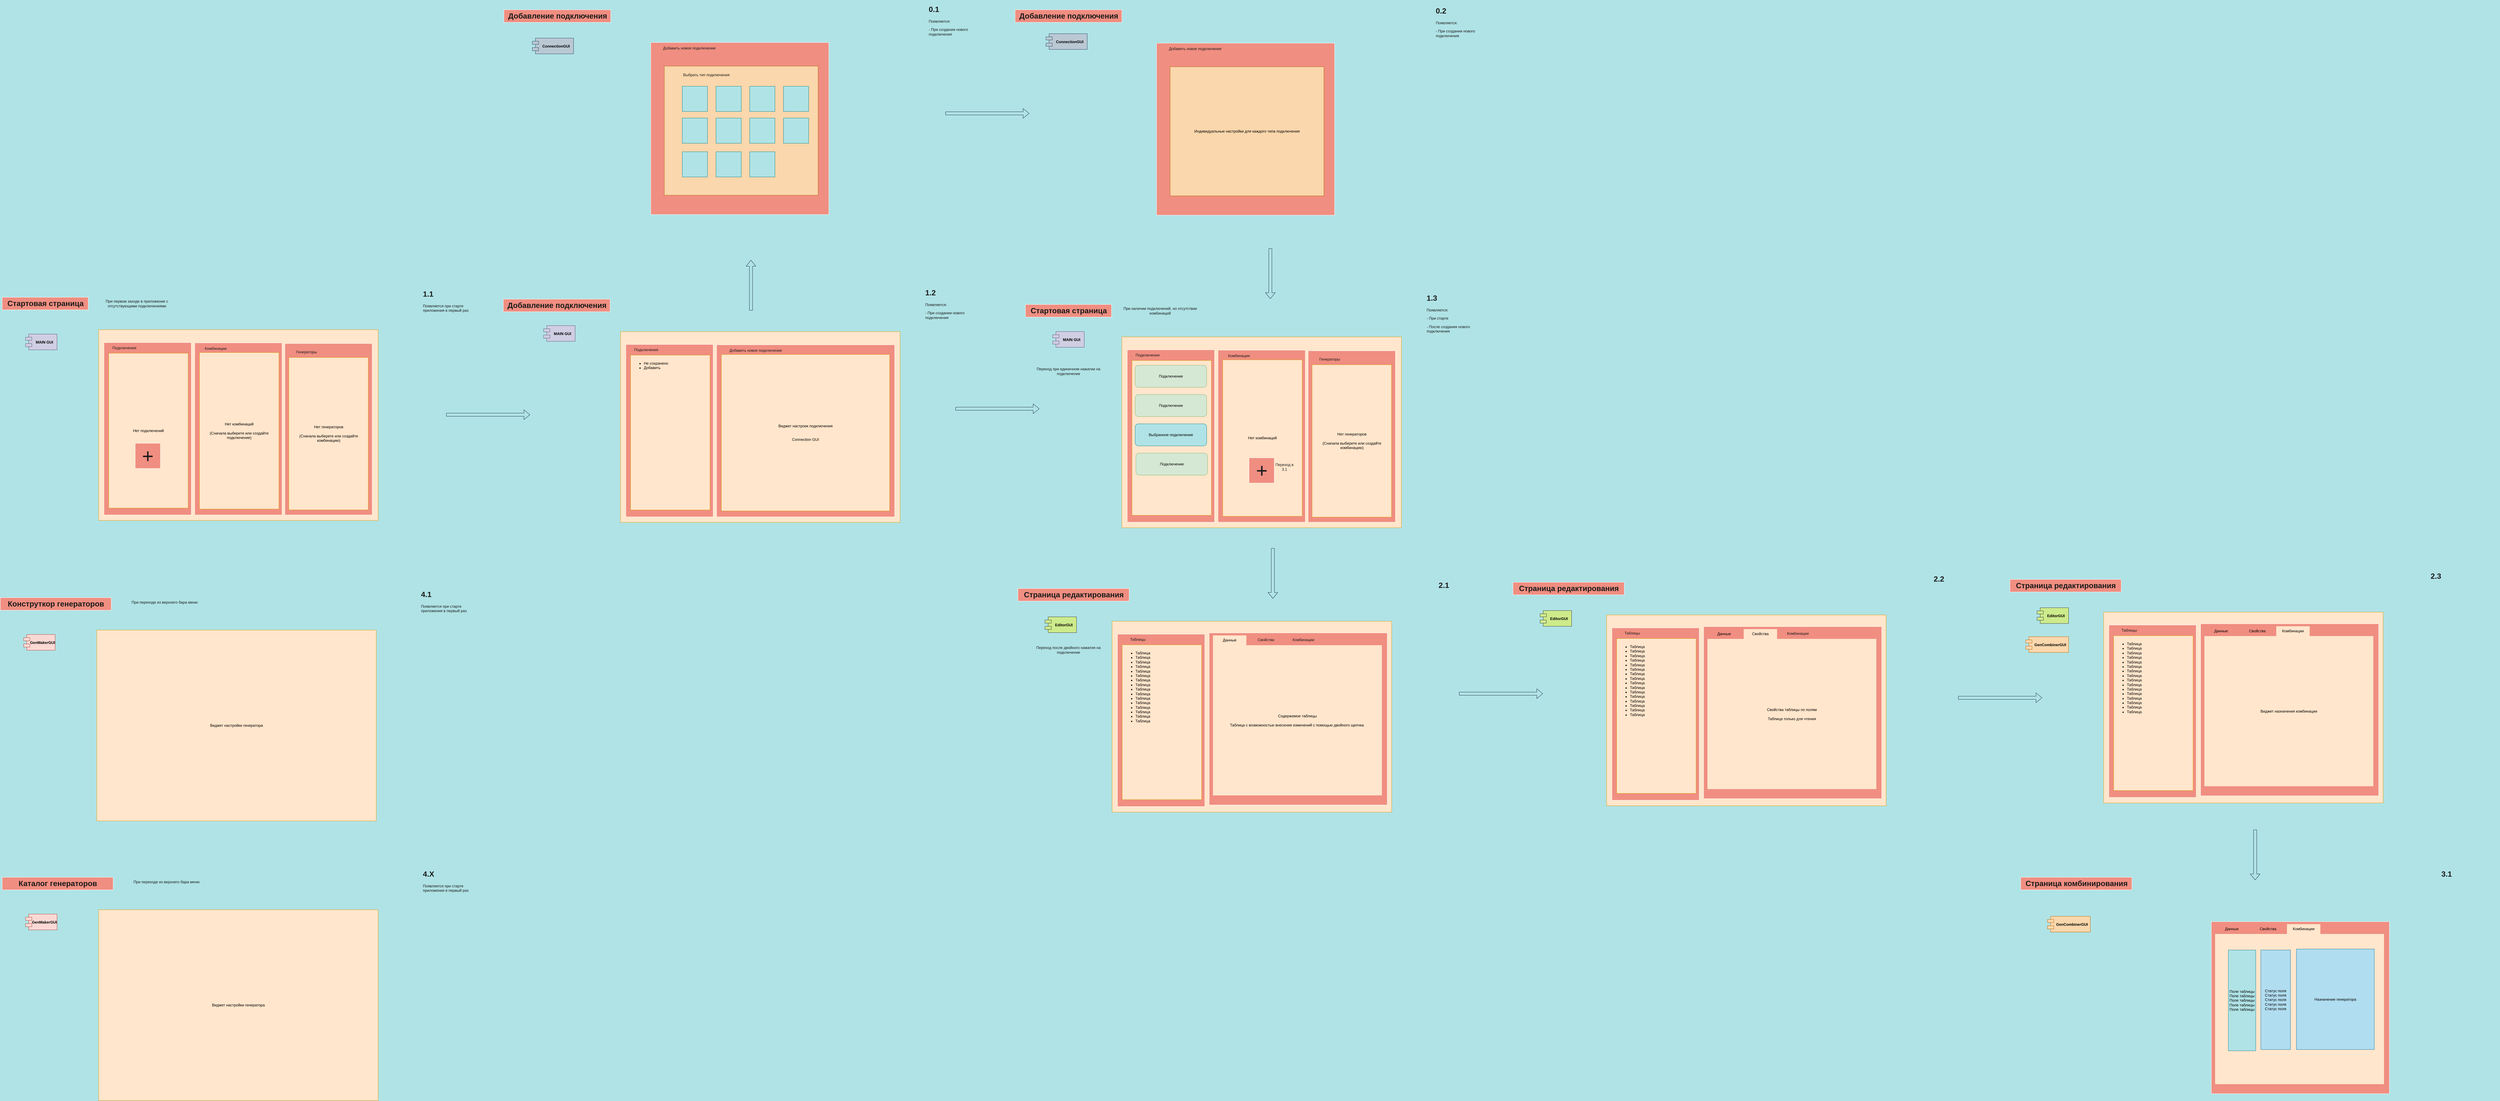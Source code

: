 <mxfile version="19.0.3" type="device"><diagram id="5I31VsFtAYPrp48COWQ8" name="Страница 1"><mxGraphModel dx="2966" dy="2754" grid="0" gridSize="10" guides="1" tooltips="1" connect="1" arrows="1" fold="1" page="1" pageScale="1" pageWidth="1600" pageHeight="900" background="#B0E3E6" math="0" shadow="0"><root><mxCell id="0"/><mxCell id="1" parent="0"/><mxCell id="HprkhgsyJmnjrawUKGQY-2" value="Cтартовая страница" style="text;strokeColor=#FFFFFF;fillColor=#F08E81;html=1;fontSize=24;fontStyle=1;verticalAlign=middle;align=center;fontColor=#1A1A1A;" vertex="1" parent="1"><mxGeometry x="51" y="51" width="273" height="40" as="geometry"/></mxCell><mxCell id="HprkhgsyJmnjrawUKGQY-12" value="" style="group" vertex="1" connectable="0" parent="1"><mxGeometry x="357" y="154" width="887" height="606" as="geometry"/></mxCell><mxCell id="HprkhgsyJmnjrawUKGQY-8" value="" style="rounded=0;whiteSpace=wrap;html=1;sketch=0;strokeColor=#d79b00;fillColor=#ffe6cc;" vertex="1" parent="HprkhgsyJmnjrawUKGQY-12"><mxGeometry width="887" height="606" as="geometry"/></mxCell><mxCell id="HprkhgsyJmnjrawUKGQY-49" value="" style="group" vertex="1" connectable="0" parent="HprkhgsyJmnjrawUKGQY-12"><mxGeometry x="17" y="41" width="851" height="547.33" as="geometry"/></mxCell><mxCell id="HprkhgsyJmnjrawUKGQY-9" value="" style="rounded=0;whiteSpace=wrap;html=1;sketch=0;fontColor=#1A1A1A;strokeColor=#FFFFFF;fillColor=#F08E81;" vertex="1" parent="HprkhgsyJmnjrawUKGQY-49"><mxGeometry width="277" height="547.33" as="geometry"/></mxCell><mxCell id="HprkhgsyJmnjrawUKGQY-11" value="" style="rounded=0;whiteSpace=wrap;html=1;sketch=0;fontColor=#1A1A1A;strokeColor=#FFFFFF;fillColor=#F08E81;" vertex="1" parent="HprkhgsyJmnjrawUKGQY-49"><mxGeometry x="288" y="1.006" width="277" height="546.324" as="geometry"/></mxCell><mxCell id="HprkhgsyJmnjrawUKGQY-48" value="" style="group" vertex="1" connectable="0" parent="HprkhgsyJmnjrawUKGQY-49"><mxGeometry x="574" y="3.018" width="277" height="544.312" as="geometry"/></mxCell><mxCell id="HprkhgsyJmnjrawUKGQY-10" value="" style="rounded=0;whiteSpace=wrap;html=1;sketch=0;fontColor=#1A1A1A;strokeColor=#FFFFFF;fillColor=#F08E81;" vertex="1" parent="HprkhgsyJmnjrawUKGQY-48"><mxGeometry width="277" height="544.312" as="geometry"/></mxCell><mxCell id="HprkhgsyJmnjrawUKGQY-14" value="Генераторы" style="text;html=1;strokeColor=none;fillColor=none;align=center;verticalAlign=middle;whiteSpace=wrap;rounded=0;sketch=0;fontColor=#1A1A1A;" vertex="1" parent="HprkhgsyJmnjrawUKGQY-48"><mxGeometry x="21" y="11.067" width="95" height="31.582" as="geometry"/></mxCell><mxCell id="HprkhgsyJmnjrawUKGQY-25" value="Нет генераторов&lt;br&gt;&lt;br&gt;(Сначала выберете или создайте комбинацию)" style="rounded=0;whiteSpace=wrap;html=1;sketch=0;strokeColor=#d79b00;fillColor=#ffe6cc;" vertex="1" parent="HprkhgsyJmnjrawUKGQY-48"><mxGeometry x="12.5" y="44.269" width="252" height="483.944" as="geometry"/></mxCell><mxCell id="HprkhgsyJmnjrawUKGQY-22" value="Комбинации" style="text;html=1;strokeColor=none;fillColor=none;align=center;verticalAlign=middle;whiteSpace=wrap;rounded=0;sketch=0;fontColor=#1A1A1A;" vertex="1" parent="HprkhgsyJmnjrawUKGQY-49"><mxGeometry x="307" y="3.02" width="95" height="31.184" as="geometry"/></mxCell><mxCell id="HprkhgsyJmnjrawUKGQY-13" value="Подключения" style="text;html=1;strokeColor=none;fillColor=none;align=center;verticalAlign=middle;whiteSpace=wrap;rounded=0;sketch=0;fontColor=#1A1A1A;" vertex="1" parent="HprkhgsyJmnjrawUKGQY-49"><mxGeometry x="17" y="1.002" width="95" height="31.184" as="geometry"/></mxCell><mxCell id="HprkhgsyJmnjrawUKGQY-23" value="Нет подключений" style="rounded=0;whiteSpace=wrap;html=1;sketch=0;strokeColor=#d79b00;fillColor=#ffe6cc;" vertex="1" parent="HprkhgsyJmnjrawUKGQY-12"><mxGeometry x="32" y="74.84" width="252" height="491.66" as="geometry"/></mxCell><mxCell id="HprkhgsyJmnjrawUKGQY-24" value="+" style="whiteSpace=wrap;html=1;aspect=fixed;rounded=0;sketch=0;fontColor=#1A1A1A;strokeColor=#FFFFFF;fillColor=#F08E81;fontSize=63;" vertex="1" parent="HprkhgsyJmnjrawUKGQY-12"><mxGeometry x="116" y="360.69" width="80" height="80" as="geometry"/></mxCell><mxCell id="HprkhgsyJmnjrawUKGQY-26" value="Нет комбинаций&lt;br&gt;&lt;br&gt;(Сначала выберите или создайте подключение)" style="rounded=0;whiteSpace=wrap;html=1;sketch=0;strokeColor=#d79b00;fillColor=#ffe6cc;" vertex="1" parent="HprkhgsyJmnjrawUKGQY-12"><mxGeometry x="320" y="72.762" width="252" height="496.858" as="geometry"/></mxCell><mxCell id="HprkhgsyJmnjrawUKGQY-52" value="При первом заходе в приложение с отсутствующими подключениями" style="text;html=1;strokeColor=none;fillColor=none;align=center;verticalAlign=middle;whiteSpace=wrap;rounded=0;sketch=0;fontSize=12;fontColor=#1A1A1A;" vertex="1" parent="1"><mxGeometry x="354" y="56" width="249" height="30" as="geometry"/></mxCell><mxCell id="HprkhgsyJmnjrawUKGQY-54" value="Добавление подключения" style="text;strokeColor=#FFFFFF;fillColor=#F08E81;html=1;fontSize=24;fontStyle=1;verticalAlign=middle;align=center;fontColor=#1A1A1A;" vertex="1" parent="1"><mxGeometry x="1641" y="57" width="339" height="40" as="geometry"/></mxCell><mxCell id="HprkhgsyJmnjrawUKGQY-55" value="" style="group" vertex="1" connectable="0" parent="1"><mxGeometry x="2013" y="160" width="887" height="621.16" as="geometry"/></mxCell><mxCell id="HprkhgsyJmnjrawUKGQY-56" value="" style="rounded=0;whiteSpace=wrap;html=1;sketch=0;strokeColor=#d79b00;fillColor=#ffe6cc;" vertex="1" parent="HprkhgsyJmnjrawUKGQY-55"><mxGeometry width="887" height="606" as="geometry"/></mxCell><mxCell id="HprkhgsyJmnjrawUKGQY-57" value="" style="group" vertex="1" connectable="0" parent="HprkhgsyJmnjrawUKGQY-55"><mxGeometry x="17" y="41" width="853" height="547.33" as="geometry"/></mxCell><mxCell id="HprkhgsyJmnjrawUKGQY-58" value="" style="rounded=0;whiteSpace=wrap;html=1;sketch=0;fontColor=#1A1A1A;strokeColor=#FFFFFF;fillColor=#F08E81;" vertex="1" parent="HprkhgsyJmnjrawUKGQY-57"><mxGeometry width="277" height="547.33" as="geometry"/></mxCell><mxCell id="HprkhgsyJmnjrawUKGQY-59" value="" style="rounded=0;whiteSpace=wrap;html=1;sketch=0;fontColor=#1A1A1A;strokeColor=#FFFFFF;fillColor=#F08E81;" vertex="1" parent="HprkhgsyJmnjrawUKGQY-57"><mxGeometry x="288" y="1.01" width="565" height="546.32" as="geometry"/></mxCell><mxCell id="HprkhgsyJmnjrawUKGQY-64" value="Добавить новое подключение" style="text;html=1;strokeColor=none;fillColor=none;align=center;verticalAlign=middle;whiteSpace=wrap;rounded=0;sketch=0;fontColor=#1A1A1A;" vertex="1" parent="HprkhgsyJmnjrawUKGQY-57"><mxGeometry x="307" y="3.02" width="210" height="31.18" as="geometry"/></mxCell><mxCell id="HprkhgsyJmnjrawUKGQY-65" value="Подключения" style="text;html=1;strokeColor=none;fillColor=none;align=center;verticalAlign=middle;whiteSpace=wrap;rounded=0;sketch=0;fontColor=#1A1A1A;" vertex="1" parent="HprkhgsyJmnjrawUKGQY-57"><mxGeometry x="17" y="1.002" width="95" height="31.184" as="geometry"/></mxCell><mxCell id="HprkhgsyJmnjrawUKGQY-66" value="&lt;ul&gt;&lt;li&gt;Не сохранено&lt;/li&gt;&lt;li&gt;Добавить&lt;/li&gt;&lt;/ul&gt;" style="rounded=0;whiteSpace=wrap;html=1;sketch=0;strokeColor=#d79b00;fillColor=#ffe6cc;align=left;verticalAlign=top;" vertex="1" parent="HprkhgsyJmnjrawUKGQY-55"><mxGeometry x="32" y="74.84" width="252" height="491.66" as="geometry"/></mxCell><mxCell id="HprkhgsyJmnjrawUKGQY-68" value="Виджет настроек подключения&lt;br&gt;&lt;br&gt;&lt;br&gt;Connection GUI" style="rounded=0;whiteSpace=wrap;html=1;sketch=0;strokeColor=#d79b00;fillColor=#ffe6cc;" vertex="1" parent="HprkhgsyJmnjrawUKGQY-55"><mxGeometry x="320" y="72.76" width="534" height="496.86" as="geometry"/></mxCell><mxCell id="HprkhgsyJmnjrawUKGQY-75" value="&lt;h1&gt;1.1&amp;nbsp;&lt;/h1&gt;&lt;p&gt;Появляется при старте приложения в первый раз&lt;/p&gt;" style="text;html=1;strokeColor=none;fillColor=none;spacing=5;spacingTop=-20;whiteSpace=wrap;overflow=hidden;rounded=0;sketch=0;fontSize=12;fontColor=#1A1A1A;" vertex="1" parent="1"><mxGeometry x="1381" y="21" width="190" height="120" as="geometry"/></mxCell><mxCell id="HprkhgsyJmnjrawUKGQY-76" value="&lt;h1&gt;1.2&amp;nbsp;&lt;/h1&gt;&lt;p&gt;Появляется:&amp;nbsp;&lt;/p&gt;&lt;p&gt;- При создании нового подключения&lt;/p&gt;" style="text;html=1;strokeColor=none;fillColor=none;spacing=5;spacingTop=-20;whiteSpace=wrap;overflow=hidden;rounded=0;sketch=0;fontSize=12;fontColor=#1A1A1A;" vertex="1" parent="1"><mxGeometry x="2975" y="17" width="190" height="161" as="geometry"/></mxCell><mxCell id="HprkhgsyJmnjrawUKGQY-77" value="Страница редактирования" style="text;strokeColor=#FFFFFF;fillColor=#F08E81;html=1;fontSize=24;fontStyle=1;verticalAlign=middle;align=center;fontColor=#1A1A1A;" vertex="1" parent="1"><mxGeometry x="3274" y="976" width="353" height="40" as="geometry"/></mxCell><mxCell id="HprkhgsyJmnjrawUKGQY-78" value="" style="group" vertex="1" connectable="0" parent="1"><mxGeometry x="3573" y="1080" width="887" height="606" as="geometry"/></mxCell><mxCell id="HprkhgsyJmnjrawUKGQY-79" value="" style="rounded=0;whiteSpace=wrap;html=1;sketch=0;strokeColor=#d79b00;fillColor=#ffe6cc;" vertex="1" parent="HprkhgsyJmnjrawUKGQY-78"><mxGeometry width="887" height="606" as="geometry"/></mxCell><mxCell id="HprkhgsyJmnjrawUKGQY-80" value="" style="group" vertex="1" connectable="0" parent="HprkhgsyJmnjrawUKGQY-78"><mxGeometry x="17" y="41" width="851" height="547.33" as="geometry"/></mxCell><mxCell id="HprkhgsyJmnjrawUKGQY-81" value="" style="rounded=0;whiteSpace=wrap;html=1;sketch=0;fontColor=#1A1A1A;strokeColor=#FFFFFF;fillColor=#F08E81;" vertex="1" parent="HprkhgsyJmnjrawUKGQY-80"><mxGeometry width="277" height="547.33" as="geometry"/></mxCell><mxCell id="HprkhgsyJmnjrawUKGQY-88" value="Таблицы" style="text;html=1;strokeColor=none;fillColor=none;align=center;verticalAlign=middle;whiteSpace=wrap;rounded=0;sketch=0;fontColor=#1A1A1A;" vertex="1" parent="HprkhgsyJmnjrawUKGQY-80"><mxGeometry x="17" y="1.002" width="95" height="31.184" as="geometry"/></mxCell><mxCell id="HprkhgsyJmnjrawUKGQY-170" value="Свойства" style="text;html=1;strokeColor=none;fillColor=none;align=center;verticalAlign=middle;whiteSpace=wrap;rounded=0;sketch=0;fontColor=#1A1A1A;" vertex="1" parent="HprkhgsyJmnjrawUKGQY-80"><mxGeometry x="536" y="4" width="106" height="31.18" as="geometry"/></mxCell><mxCell id="HprkhgsyJmnjrawUKGQY-89" value="&lt;ul&gt;&lt;li&gt;Таблица&lt;/li&gt;&lt;li&gt;Таблица&lt;/li&gt;&lt;li&gt;Таблица&lt;/li&gt;&lt;li&gt;Таблица&lt;/li&gt;&lt;li&gt;Таблица&lt;/li&gt;&lt;li&gt;Таблица&lt;/li&gt;&lt;li&gt;Таблица&lt;/li&gt;&lt;li&gt;Таблица&lt;/li&gt;&lt;li&gt;Таблица&lt;/li&gt;&lt;li&gt;Таблица&lt;/li&gt;&lt;li&gt;Таблица&lt;/li&gt;&lt;li&gt;Таблица&lt;/li&gt;&lt;li&gt;Таблица&lt;/li&gt;&lt;li&gt;Таблица&lt;/li&gt;&lt;li&gt;Таблица&lt;/li&gt;&lt;li&gt;Таблица&lt;/li&gt;&lt;/ul&gt;" style="rounded=0;whiteSpace=wrap;html=1;sketch=0;strokeColor=#d79b00;fillColor=#ffe6cc;align=left;verticalAlign=top;" vertex="1" parent="HprkhgsyJmnjrawUKGQY-78"><mxGeometry x="32" y="74.84" width="252" height="491.66" as="geometry"/></mxCell><mxCell id="HprkhgsyJmnjrawUKGQY-165" value="" style="rounded=0;whiteSpace=wrap;html=1;sketch=0;fontColor=#1A1A1A;strokeColor=#FFFFFF;fillColor=#F08E81;" vertex="1" parent="HprkhgsyJmnjrawUKGQY-78"><mxGeometry x="308" y="37" width="565" height="546.32" as="geometry"/></mxCell><mxCell id="HprkhgsyJmnjrawUKGQY-166" value="Данные" style="text;html=1;strokeColor=none;fillColor=#ffe6cc;align=center;verticalAlign=middle;whiteSpace=wrap;rounded=0;sketch=0;" vertex="1" parent="HprkhgsyJmnjrawUKGQY-78"><mxGeometry x="320" y="44.82" width="106" height="31.18" as="geometry"/></mxCell><mxCell id="HprkhgsyJmnjrawUKGQY-167" value="Содержимое таблицы&lt;br&gt;&lt;br&gt;Таблица с возможностью внесения изменений с помощью двойного щелчка&amp;nbsp;" style="rounded=0;whiteSpace=wrap;html=1;sketch=0;fontSize=12;strokeColor=none;fillColor=#ffe6cc;" vertex="1" parent="HprkhgsyJmnjrawUKGQY-78"><mxGeometry x="320" y="76" width="536" height="477" as="geometry"/></mxCell><mxCell id="HprkhgsyJmnjrawUKGQY-169" value="Свойства" style="text;html=1;strokeColor=none;fillColor=none;align=center;verticalAlign=middle;whiteSpace=wrap;rounded=0;sketch=0;fontColor=#1A1A1A;" vertex="1" parent="HprkhgsyJmnjrawUKGQY-78"><mxGeometry x="435" y="43.66" width="106" height="31.18" as="geometry"/></mxCell><mxCell id="HprkhgsyJmnjrawUKGQY-171" value="Комбинации" style="text;html=1;strokeColor=none;fillColor=none;align=center;verticalAlign=middle;whiteSpace=wrap;rounded=0;sketch=0;fontColor=#1A1A1A;" vertex="1" parent="HprkhgsyJmnjrawUKGQY-78"><mxGeometry x="554" y="43.66" width="106" height="31.18" as="geometry"/></mxCell><mxCell id="HprkhgsyJmnjrawUKGQY-92" value="Переход после двойного нажатия на подключение" style="text;html=1;strokeColor=none;fillColor=none;align=center;verticalAlign=middle;whiteSpace=wrap;rounded=0;sketch=0;fontSize=12;fontColor=#1A1A1A;" vertex="1" parent="1"><mxGeometry x="3310" y="1156" width="249" height="30" as="geometry"/></mxCell><mxCell id="HprkhgsyJmnjrawUKGQY-93" value="&lt;h1&gt;2.1&amp;nbsp;&lt;/h1&gt;&lt;p&gt;&lt;br&gt;&lt;/p&gt;" style="text;html=1;strokeColor=none;fillColor=none;spacing=5;spacingTop=-20;whiteSpace=wrap;overflow=hidden;rounded=0;sketch=0;fontSize=12;fontColor=#1A1A1A;" vertex="1" parent="1"><mxGeometry x="4604" y="946" width="190" height="120" as="geometry"/></mxCell><mxCell id="HprkhgsyJmnjrawUKGQY-94" value="Cтартовая страница" style="text;strokeColor=#FFFFFF;fillColor=#F08E81;html=1;fontSize=24;fontStyle=1;verticalAlign=middle;align=center;fontColor=#1A1A1A;" vertex="1" parent="1"><mxGeometry x="3298" y="74" width="273" height="40" as="geometry"/></mxCell><mxCell id="HprkhgsyJmnjrawUKGQY-95" value="" style="group" vertex="1" connectable="0" parent="1"><mxGeometry x="3604" y="177" width="887" height="819.32" as="geometry"/></mxCell><mxCell id="HprkhgsyJmnjrawUKGQY-96" value="" style="rounded=0;whiteSpace=wrap;html=1;sketch=0;strokeColor=#d79b00;fillColor=#ffe6cc;" vertex="1" parent="HprkhgsyJmnjrawUKGQY-95"><mxGeometry width="887" height="606" as="geometry"/></mxCell><mxCell id="HprkhgsyJmnjrawUKGQY-97" value="" style="group" vertex="1" connectable="0" parent="HprkhgsyJmnjrawUKGQY-95"><mxGeometry x="17" y="41" width="851" height="778.32" as="geometry"/></mxCell><mxCell id="HprkhgsyJmnjrawUKGQY-98" value="" style="rounded=0;whiteSpace=wrap;html=1;sketch=0;fontColor=#1A1A1A;strokeColor=#FFFFFF;fillColor=#F08E81;" vertex="1" parent="HprkhgsyJmnjrawUKGQY-97"><mxGeometry width="277" height="547.33" as="geometry"/></mxCell><mxCell id="HprkhgsyJmnjrawUKGQY-99" value="" style="rounded=0;whiteSpace=wrap;html=1;sketch=0;fontColor=#1A1A1A;strokeColor=#FFFFFF;fillColor=#F08E81;" vertex="1" parent="HprkhgsyJmnjrawUKGQY-97"><mxGeometry x="288" y="1.006" width="277" height="546.324" as="geometry"/></mxCell><mxCell id="HprkhgsyJmnjrawUKGQY-100" value="" style="group" vertex="1" connectable="0" parent="HprkhgsyJmnjrawUKGQY-97"><mxGeometry x="574" y="3.018" width="277" height="775.302" as="geometry"/></mxCell><mxCell id="HprkhgsyJmnjrawUKGQY-101" value="" style="rounded=0;whiteSpace=wrap;html=1;sketch=0;fontColor=#1A1A1A;strokeColor=#FFFFFF;fillColor=#F08E81;" vertex="1" parent="HprkhgsyJmnjrawUKGQY-100"><mxGeometry width="277" height="544.312" as="geometry"/></mxCell><mxCell id="HprkhgsyJmnjrawUKGQY-102" value="Генераторы" style="text;html=1;strokeColor=none;fillColor=none;align=center;verticalAlign=middle;whiteSpace=wrap;rounded=0;sketch=0;fontColor=#1A1A1A;" vertex="1" parent="HprkhgsyJmnjrawUKGQY-100"><mxGeometry x="21" y="11.067" width="95" height="31.582" as="geometry"/></mxCell><mxCell id="HprkhgsyJmnjrawUKGQY-103" value="Нет генераторов&lt;br&gt;&lt;br&gt;(Сначала выберете или создайте комбинацию)" style="rounded=0;whiteSpace=wrap;html=1;sketch=0;strokeColor=#d79b00;fillColor=#ffe6cc;" vertex="1" parent="HprkhgsyJmnjrawUKGQY-100"><mxGeometry x="12.5" y="44.269" width="252" height="483.944" as="geometry"/></mxCell><mxCell id="HprkhgsyJmnjrawUKGQY-104" value="Комбинации" style="text;html=1;strokeColor=none;fillColor=none;align=center;verticalAlign=middle;whiteSpace=wrap;rounded=0;sketch=0;fontColor=#1A1A1A;" vertex="1" parent="HprkhgsyJmnjrawUKGQY-97"><mxGeometry x="307" y="3.02" width="95" height="31.184" as="geometry"/></mxCell><mxCell id="HprkhgsyJmnjrawUKGQY-105" value="Подключения" style="text;html=1;strokeColor=none;fillColor=none;align=center;verticalAlign=middle;whiteSpace=wrap;rounded=0;sketch=0;fontColor=#1A1A1A;" vertex="1" parent="HprkhgsyJmnjrawUKGQY-97"><mxGeometry x="17" y="1.002" width="95" height="31.184" as="geometry"/></mxCell><mxCell id="HprkhgsyJmnjrawUKGQY-106" value="" style="rounded=0;whiteSpace=wrap;html=1;sketch=0;strokeColor=#d79b00;fillColor=#ffe6cc;" vertex="1" parent="HprkhgsyJmnjrawUKGQY-95"><mxGeometry x="32" y="74.84" width="252" height="491.66" as="geometry"/></mxCell><mxCell id="HprkhgsyJmnjrawUKGQY-107" value="Нет комбинаций" style="rounded=0;whiteSpace=wrap;html=1;sketch=0;strokeColor=#d79b00;fillColor=#ffe6cc;" vertex="1" parent="HprkhgsyJmnjrawUKGQY-95"><mxGeometry x="320" y="72.762" width="252" height="496.858" as="geometry"/></mxCell><mxCell id="HprkhgsyJmnjrawUKGQY-108" value="+" style="whiteSpace=wrap;html=1;aspect=fixed;rounded=0;sketch=0;fontColor=#1A1A1A;strokeColor=#FFFFFF;fillColor=#F08E81;fontSize=63;" vertex="1" parent="HprkhgsyJmnjrawUKGQY-95"><mxGeometry x="403.5" y="384.0" width="80" height="80" as="geometry"/></mxCell><mxCell id="HprkhgsyJmnjrawUKGQY-109" value="Подключение" style="rounded=1;whiteSpace=wrap;html=1;sketch=0;fontSize=12;strokeColor=#82b366;fillColor=#d5e8d4;" vertex="1" parent="HprkhgsyJmnjrawUKGQY-95"><mxGeometry x="42" y="90" width="227" height="70" as="geometry"/></mxCell><mxCell id="HprkhgsyJmnjrawUKGQY-110" value="Подключение" style="rounded=1;whiteSpace=wrap;html=1;sketch=0;fontSize=12;strokeColor=#82b366;fillColor=#d5e8d4;" vertex="1" parent="HprkhgsyJmnjrawUKGQY-95"><mxGeometry x="42" y="183" width="227" height="70" as="geometry"/></mxCell><mxCell id="HprkhgsyJmnjrawUKGQY-111" value="Выбранное подключение" style="rounded=1;whiteSpace=wrap;html=1;sketch=0;fontSize=12;strokeColor=#0e8088;fillColor=#b0e3e6;" vertex="1" parent="HprkhgsyJmnjrawUKGQY-95"><mxGeometry x="42" y="276" width="227" height="70" as="geometry"/></mxCell><mxCell id="HprkhgsyJmnjrawUKGQY-112" value="Подключение" style="rounded=1;whiteSpace=wrap;html=1;sketch=0;fontSize=12;strokeColor=#82b366;fillColor=#d5e8d4;" vertex="1" parent="HprkhgsyJmnjrawUKGQY-95"><mxGeometry x="44.5" y="369" width="227" height="70" as="geometry"/></mxCell><mxCell id="HprkhgsyJmnjrawUKGQY-238" value="Переход в 3.1" style="text;html=1;strokeColor=none;fillColor=none;align=center;verticalAlign=middle;whiteSpace=wrap;rounded=0;sketch=0;fontSize=12;fontColor=#1A1A1A;" vertex="1" parent="HprkhgsyJmnjrawUKGQY-95"><mxGeometry x="486" y="398" width="60" height="30" as="geometry"/></mxCell><mxCell id="HprkhgsyJmnjrawUKGQY-113" value="При наличии подключений, но отсутствии комбинаций" style="text;html=1;strokeColor=none;fillColor=none;align=center;verticalAlign=middle;whiteSpace=wrap;rounded=0;sketch=0;fontSize=12;fontColor=#1A1A1A;" vertex="1" parent="1"><mxGeometry x="3601" y="79" width="249" height="30" as="geometry"/></mxCell><mxCell id="HprkhgsyJmnjrawUKGQY-114" value="Переход при единичном нажатии на подключение" style="text;html=1;strokeColor=none;fillColor=none;align=center;verticalAlign=middle;whiteSpace=wrap;rounded=0;sketch=0;fontSize=12;fontColor=#1A1A1A;" vertex="1" parent="1"><mxGeometry x="3310" y="271" width="249" height="30" as="geometry"/></mxCell><mxCell id="HprkhgsyJmnjrawUKGQY-115" value="&lt;h1&gt;1.3&lt;/h1&gt;&lt;p&gt;Появляется:&amp;nbsp;&lt;/p&gt;&lt;p&gt;- При старте&lt;/p&gt;&lt;p&gt;- После создания нового подключения&lt;/p&gt;" style="text;html=1;strokeColor=none;fillColor=none;spacing=5;spacingTop=-20;whiteSpace=wrap;overflow=hidden;rounded=0;sketch=0;fontSize=12;fontColor=#1A1A1A;" vertex="1" parent="1"><mxGeometry x="4566" y="34" width="190" height="161" as="geometry"/></mxCell><mxCell id="HprkhgsyJmnjrawUKGQY-117" value="" style="shape=flexArrow;endArrow=classic;html=1;rounded=1;sketch=0;fontSize=12;fontColor=#1A1A1A;strokeColor=#182E3E;curved=0;" edge="1" parent="1"><mxGeometry width="50" height="50" relative="1" as="geometry"><mxPoint x="1460" y="424" as="sourcePoint"/><mxPoint x="1726" y="424" as="targetPoint"/></mxGeometry></mxCell><mxCell id="HprkhgsyJmnjrawUKGQY-118" value="" style="shape=flexArrow;endArrow=classic;html=1;rounded=1;sketch=0;fontSize=12;fontColor=#1A1A1A;strokeColor=#182E3E;curved=0;" edge="1" parent="1"><mxGeometry width="50" height="50" relative="1" as="geometry"><mxPoint x="2427" y="93" as="sourcePoint"/><mxPoint x="2427" y="-67" as="targetPoint"/></mxGeometry></mxCell><mxCell id="HprkhgsyJmnjrawUKGQY-119" value="" style="shape=flexArrow;endArrow=classic;html=1;rounded=1;sketch=0;fontSize=12;fontColor=#1A1A1A;strokeColor=#182E3E;curved=0;" edge="1" parent="1"><mxGeometry width="50" height="50" relative="1" as="geometry"><mxPoint x="3076" y="405" as="sourcePoint"/><mxPoint x="3342" y="405" as="targetPoint"/></mxGeometry></mxCell><mxCell id="HprkhgsyJmnjrawUKGQY-121" value="MAIN GUI" style="shape=module;align=left;spacingLeft=20;align=center;verticalAlign=middle;rounded=0;sketch=0;fontSize=12;strokeColor=#56517e;fillColor=#d0cee2;fontStyle=1" vertex="1" parent="1"><mxGeometry x="125" y="168" width="100" height="50" as="geometry"/></mxCell><mxCell id="HprkhgsyJmnjrawUKGQY-122" value="MAIN GUI" style="shape=module;align=left;spacingLeft=20;align=center;verticalAlign=middle;rounded=0;sketch=0;fontSize=12;strokeColor=#56517e;fillColor=#d0cee2;fontStyle=1" vertex="1" parent="1"><mxGeometry x="1769" y="141" width="100" height="50" as="geometry"/></mxCell><mxCell id="HprkhgsyJmnjrawUKGQY-123" value="MAIN GUI" style="shape=module;align=left;spacingLeft=20;align=center;verticalAlign=middle;rounded=0;sketch=0;fontSize=12;strokeColor=#56517e;fillColor=#d0cee2;fontStyle=1" vertex="1" parent="1"><mxGeometry x="3384.5" y="160" width="100" height="50" as="geometry"/></mxCell><mxCell id="HprkhgsyJmnjrawUKGQY-126" value="ConnectionGUI" style="shape=module;align=left;spacingLeft=20;align=center;verticalAlign=middle;rounded=0;sketch=0;fontSize=12;strokeColor=#23445d;fillColor=#bac8d3;fontStyle=1" vertex="1" parent="1"><mxGeometry x="3363" y="-786" width="131" height="50" as="geometry"/></mxCell><mxCell id="HprkhgsyJmnjrawUKGQY-127" value="Добавление подключения" style="text;strokeColor=#FFFFFF;fillColor=#F08E81;html=1;fontSize=24;fontStyle=1;verticalAlign=middle;align=center;fontColor=#1A1A1A;" vertex="1" parent="1"><mxGeometry x="1643" y="-862" width="339" height="40" as="geometry"/></mxCell><mxCell id="HprkhgsyJmnjrawUKGQY-128" value="ConnectionGUI" style="shape=module;align=left;spacingLeft=20;align=center;verticalAlign=middle;rounded=0;sketch=0;fontSize=12;strokeColor=#23445d;fillColor=#bac8d3;fontStyle=1" vertex="1" parent="1"><mxGeometry x="1733" y="-772" width="131" height="50" as="geometry"/></mxCell><mxCell id="HprkhgsyJmnjrawUKGQY-129" value="Добавление подключения" style="text;strokeColor=#FFFFFF;fillColor=#F08E81;html=1;fontSize=24;fontStyle=1;verticalAlign=middle;align=center;fontColor=#1A1A1A;" vertex="1" parent="1"><mxGeometry x="3265" y="-862" width="339" height="40" as="geometry"/></mxCell><mxCell id="HprkhgsyJmnjrawUKGQY-130" value="" style="rounded=0;whiteSpace=wrap;html=1;sketch=0;fontColor=#1A1A1A;strokeColor=#FFFFFF;fillColor=#F08E81;" vertex="1" parent="1"><mxGeometry x="2109" y="-758" width="565" height="546.32" as="geometry"/></mxCell><mxCell id="HprkhgsyJmnjrawUKGQY-131" value="Добавить новое подключение" style="text;html=1;strokeColor=none;fillColor=none;align=center;verticalAlign=middle;whiteSpace=wrap;rounded=0;sketch=0;fontColor=#1A1A1A;" vertex="1" parent="1"><mxGeometry x="2128" y="-755.99" width="207" height="31.18" as="geometry"/></mxCell><mxCell id="HprkhgsyJmnjrawUKGQY-132" value="" style="rounded=0;whiteSpace=wrap;html=1;sketch=0;fontSize=12;strokeColor=#b46504;fillColor=#fad7ac;" vertex="1" parent="1"><mxGeometry x="2152" y="-683" width="488" height="410" as="geometry"/></mxCell><mxCell id="HprkhgsyJmnjrawUKGQY-133" value="" style="whiteSpace=wrap;html=1;aspect=fixed;rounded=0;sketch=0;fontSize=12;strokeColor=#0e8088;fillColor=#b0e3e6;" vertex="1" parent="1"><mxGeometry x="2209" y="-619" width="80" height="80" as="geometry"/></mxCell><mxCell id="HprkhgsyJmnjrawUKGQY-134" value="" style="whiteSpace=wrap;html=1;aspect=fixed;rounded=0;sketch=0;fontSize=12;strokeColor=#0e8088;fillColor=#b0e3e6;" vertex="1" parent="1"><mxGeometry x="2316" y="-619" width="80" height="80" as="geometry"/></mxCell><mxCell id="HprkhgsyJmnjrawUKGQY-135" value="" style="whiteSpace=wrap;html=1;aspect=fixed;rounded=0;sketch=0;fontSize=12;strokeColor=#0e8088;fillColor=#b0e3e6;" vertex="1" parent="1"><mxGeometry x="2423" y="-619" width="80" height="80" as="geometry"/></mxCell><mxCell id="HprkhgsyJmnjrawUKGQY-136" value="" style="whiteSpace=wrap;html=1;aspect=fixed;rounded=0;sketch=0;fontSize=12;strokeColor=#0e8088;fillColor=#b0e3e6;" vertex="1" parent="1"><mxGeometry x="2530" y="-619" width="80" height="80" as="geometry"/></mxCell><mxCell id="HprkhgsyJmnjrawUKGQY-137" value="" style="whiteSpace=wrap;html=1;aspect=fixed;rounded=0;sketch=0;fontSize=12;strokeColor=#0e8088;fillColor=#b0e3e6;" vertex="1" parent="1"><mxGeometry x="2530" y="-518" width="80" height="80" as="geometry"/></mxCell><mxCell id="HprkhgsyJmnjrawUKGQY-138" value="" style="whiteSpace=wrap;html=1;aspect=fixed;rounded=0;sketch=0;fontSize=12;strokeColor=#0e8088;fillColor=#b0e3e6;" vertex="1" parent="1"><mxGeometry x="2209" y="-518" width="80" height="80" as="geometry"/></mxCell><mxCell id="HprkhgsyJmnjrawUKGQY-139" value="" style="whiteSpace=wrap;html=1;aspect=fixed;rounded=0;sketch=0;fontSize=12;strokeColor=#0e8088;fillColor=#b0e3e6;" vertex="1" parent="1"><mxGeometry x="2316" y="-518" width="80" height="80" as="geometry"/></mxCell><mxCell id="HprkhgsyJmnjrawUKGQY-140" value="" style="whiteSpace=wrap;html=1;aspect=fixed;rounded=0;sketch=0;fontSize=12;strokeColor=#0e8088;fillColor=#b0e3e6;" vertex="1" parent="1"><mxGeometry x="2423" y="-518" width="80" height="80" as="geometry"/></mxCell><mxCell id="HprkhgsyJmnjrawUKGQY-141" value="" style="whiteSpace=wrap;html=1;aspect=fixed;rounded=0;sketch=0;fontSize=12;strokeColor=#0e8088;fillColor=#b0e3e6;" vertex="1" parent="1"><mxGeometry x="2209" y="-411" width="80" height="80" as="geometry"/></mxCell><mxCell id="HprkhgsyJmnjrawUKGQY-142" value="" style="whiteSpace=wrap;html=1;aspect=fixed;rounded=0;sketch=0;fontSize=12;strokeColor=#0e8088;fillColor=#b0e3e6;" vertex="1" parent="1"><mxGeometry x="2316" y="-411" width="80" height="80" as="geometry"/></mxCell><mxCell id="HprkhgsyJmnjrawUKGQY-143" value="" style="whiteSpace=wrap;html=1;aspect=fixed;rounded=0;sketch=0;fontSize=12;strokeColor=#0e8088;fillColor=#b0e3e6;" vertex="1" parent="1"><mxGeometry x="2423" y="-411" width="80" height="80" as="geometry"/></mxCell><mxCell id="HprkhgsyJmnjrawUKGQY-144" value="" style="rounded=0;whiteSpace=wrap;html=1;sketch=0;fontColor=#1A1A1A;strokeColor=#FFFFFF;fillColor=#F08E81;" vertex="1" parent="1"><mxGeometry x="3714" y="-755.99" width="565" height="546.32" as="geometry"/></mxCell><mxCell id="HprkhgsyJmnjrawUKGQY-145" value="Добавить новое подключение" style="text;html=1;strokeColor=none;fillColor=none;align=center;verticalAlign=middle;whiteSpace=wrap;rounded=0;sketch=0;fontColor=#1A1A1A;" vertex="1" parent="1"><mxGeometry x="3733" y="-753.98" width="207" height="31.18" as="geometry"/></mxCell><mxCell id="HprkhgsyJmnjrawUKGQY-146" value="Индивидуальные настройки для каждого типа подключения" style="rounded=0;whiteSpace=wrap;html=1;sketch=0;fontSize=12;strokeColor=#b46504;fillColor=#fad7ac;" vertex="1" parent="1"><mxGeometry x="3757" y="-680.99" width="488" height="410" as="geometry"/></mxCell><mxCell id="HprkhgsyJmnjrawUKGQY-158" value="Выбрать тип подключения" style="text;html=1;strokeColor=none;fillColor=none;align=center;verticalAlign=middle;whiteSpace=wrap;rounded=0;sketch=0;fontColor=#1A1A1A;" vertex="1" parent="1"><mxGeometry x="2182" y="-671" width="207" height="31.18" as="geometry"/></mxCell><mxCell id="HprkhgsyJmnjrawUKGQY-159" value="" style="shape=flexArrow;endArrow=classic;html=1;rounded=1;sketch=0;fontSize=12;fontColor=#1A1A1A;strokeColor=#182E3E;curved=0;" edge="1" parent="1"><mxGeometry width="50" height="50" relative="1" as="geometry"><mxPoint x="3044" y="-533" as="sourcePoint"/><mxPoint x="3310" y="-533" as="targetPoint"/></mxGeometry></mxCell><mxCell id="HprkhgsyJmnjrawUKGQY-161" value="" style="shape=flexArrow;endArrow=classic;html=1;rounded=1;sketch=0;fontSize=12;fontColor=#1A1A1A;strokeColor=#182E3E;curved=0;" edge="1" parent="1"><mxGeometry width="50" height="50" relative="1" as="geometry"><mxPoint x="4075" y="-104" as="sourcePoint"/><mxPoint x="4075" y="56" as="targetPoint"/></mxGeometry></mxCell><mxCell id="HprkhgsyJmnjrawUKGQY-163" value="" style="shape=flexArrow;endArrow=classic;html=1;rounded=1;sketch=0;fontSize=12;fontColor=#1A1A1A;strokeColor=#182E3E;curved=0;" edge="1" parent="1"><mxGeometry width="50" height="50" relative="1" as="geometry"><mxPoint x="4083" y="848" as="sourcePoint"/><mxPoint x="4083" y="1008" as="targetPoint"/></mxGeometry></mxCell><mxCell id="HprkhgsyJmnjrawUKGQY-164" value="EditorGUI" style="shape=module;align=left;spacingLeft=20;align=center;verticalAlign=middle;rounded=0;sketch=0;fontSize=12;strokeColor=#36393d;fillColor=#cdeb8b;fontStyle=1" vertex="1" parent="1"><mxGeometry x="3360" y="1066" width="100" height="50" as="geometry"/></mxCell><mxCell id="HprkhgsyJmnjrawUKGQY-172" value="Страница редактирования" style="text;strokeColor=#FFFFFF;fillColor=#F08E81;html=1;fontSize=24;fontStyle=1;verticalAlign=middle;align=center;fontColor=#1A1A1A;" vertex="1" parent="1"><mxGeometry x="4845" y="956" width="353" height="40" as="geometry"/></mxCell><mxCell id="HprkhgsyJmnjrawUKGQY-173" value="" style="group" vertex="1" connectable="0" parent="1"><mxGeometry x="5142" y="1060" width="887" height="606" as="geometry"/></mxCell><mxCell id="HprkhgsyJmnjrawUKGQY-174" value="" style="rounded=0;whiteSpace=wrap;html=1;sketch=0;strokeColor=#d79b00;fillColor=#ffe6cc;" vertex="1" parent="HprkhgsyJmnjrawUKGQY-173"><mxGeometry width="887" height="606" as="geometry"/></mxCell><mxCell id="HprkhgsyJmnjrawUKGQY-175" value="" style="group" vertex="1" connectable="0" parent="HprkhgsyJmnjrawUKGQY-173"><mxGeometry x="17" y="41" width="851" height="547.33" as="geometry"/></mxCell><mxCell id="HprkhgsyJmnjrawUKGQY-176" value="" style="rounded=0;whiteSpace=wrap;html=1;sketch=0;fontColor=#1A1A1A;strokeColor=#FFFFFF;fillColor=#F08E81;" vertex="1" parent="HprkhgsyJmnjrawUKGQY-175"><mxGeometry width="277" height="547.33" as="geometry"/></mxCell><mxCell id="HprkhgsyJmnjrawUKGQY-177" value="Таблицы" style="text;html=1;strokeColor=none;fillColor=none;align=center;verticalAlign=middle;whiteSpace=wrap;rounded=0;sketch=0;fontColor=#1A1A1A;" vertex="1" parent="HprkhgsyJmnjrawUKGQY-175"><mxGeometry x="17" y="1.002" width="95" height="31.184" as="geometry"/></mxCell><mxCell id="HprkhgsyJmnjrawUKGQY-178" value="Свойства" style="text;html=1;strokeColor=none;fillColor=none;align=center;verticalAlign=middle;whiteSpace=wrap;rounded=0;sketch=0;fontColor=#1A1A1A;" vertex="1" parent="HprkhgsyJmnjrawUKGQY-175"><mxGeometry x="536" y="4" width="106" height="31.18" as="geometry"/></mxCell><mxCell id="HprkhgsyJmnjrawUKGQY-179" value="&lt;ul&gt;&lt;li&gt;Таблица&lt;/li&gt;&lt;li&gt;Таблица&lt;/li&gt;&lt;li&gt;Таблица&lt;/li&gt;&lt;li&gt;Таблица&lt;/li&gt;&lt;li&gt;Таблица&lt;/li&gt;&lt;li&gt;Таблица&lt;/li&gt;&lt;li&gt;Таблица&lt;/li&gt;&lt;li&gt;Таблица&lt;/li&gt;&lt;li&gt;Таблица&lt;/li&gt;&lt;li&gt;Таблица&lt;/li&gt;&lt;li&gt;Таблица&lt;/li&gt;&lt;li&gt;Таблица&lt;/li&gt;&lt;li&gt;Таблица&lt;/li&gt;&lt;li&gt;Таблица&lt;/li&gt;&lt;li&gt;Таблица&lt;/li&gt;&lt;li&gt;Таблица&lt;/li&gt;&lt;/ul&gt;" style="rounded=0;whiteSpace=wrap;html=1;sketch=0;strokeColor=#d79b00;fillColor=#ffe6cc;align=left;verticalAlign=top;" vertex="1" parent="HprkhgsyJmnjrawUKGQY-173"><mxGeometry x="32" y="74.84" width="252" height="491.66" as="geometry"/></mxCell><mxCell id="HprkhgsyJmnjrawUKGQY-180" value="" style="rounded=0;whiteSpace=wrap;html=1;sketch=0;fontColor=#1A1A1A;strokeColor=#FFFFFF;fillColor=#F08E81;" vertex="1" parent="HprkhgsyJmnjrawUKGQY-173"><mxGeometry x="308" y="37" width="565" height="546.32" as="geometry"/></mxCell><mxCell id="HprkhgsyJmnjrawUKGQY-181" value="Данные" style="text;html=1;strokeColor=none;fillColor=none;align=center;verticalAlign=middle;whiteSpace=wrap;rounded=0;sketch=0;" vertex="1" parent="HprkhgsyJmnjrawUKGQY-173"><mxGeometry x="320" y="44.82" width="106" height="31.18" as="geometry"/></mxCell><mxCell id="HprkhgsyJmnjrawUKGQY-182" value="Свойства таблицы по полям&lt;br&gt;&lt;br&gt;Таблица только для чтения" style="rounded=0;whiteSpace=wrap;html=1;sketch=0;fontSize=12;strokeColor=none;fillColor=#ffe6cc;" vertex="1" parent="HprkhgsyJmnjrawUKGQY-173"><mxGeometry x="320" y="76" width="536" height="477" as="geometry"/></mxCell><mxCell id="HprkhgsyJmnjrawUKGQY-183" value="Свойства" style="text;html=1;strokeColor=none;fillColor=#ffe6cc;align=center;verticalAlign=middle;whiteSpace=wrap;rounded=0;sketch=0;" vertex="1" parent="HprkhgsyJmnjrawUKGQY-173"><mxGeometry x="435" y="44.82" width="106" height="31.18" as="geometry"/></mxCell><mxCell id="HprkhgsyJmnjrawUKGQY-184" value="Комбинации" style="text;html=1;strokeColor=none;fillColor=none;align=center;verticalAlign=middle;whiteSpace=wrap;rounded=0;sketch=0;fontColor=#1A1A1A;" vertex="1" parent="HprkhgsyJmnjrawUKGQY-173"><mxGeometry x="554" y="43.66" width="106" height="31.18" as="geometry"/></mxCell><mxCell id="HprkhgsyJmnjrawUKGQY-186" value="&lt;h1&gt;2.2&amp;nbsp;&lt;/h1&gt;&lt;p&gt;&lt;br&gt;&lt;/p&gt;" style="text;html=1;strokeColor=none;fillColor=none;spacing=5;spacingTop=-20;whiteSpace=wrap;overflow=hidden;rounded=0;sketch=0;fontSize=12;fontColor=#1A1A1A;" vertex="1" parent="1"><mxGeometry x="6175" y="926" width="190" height="120" as="geometry"/></mxCell><mxCell id="HprkhgsyJmnjrawUKGQY-187" value="EditorGUI" style="shape=module;align=left;spacingLeft=20;align=center;verticalAlign=middle;rounded=0;sketch=0;fontSize=12;strokeColor=#36393d;fillColor=#cdeb8b;fontStyle=1" vertex="1" parent="1"><mxGeometry x="4931" y="1046" width="100" height="50" as="geometry"/></mxCell><mxCell id="HprkhgsyJmnjrawUKGQY-188" value="Страница редактирования" style="text;strokeColor=#FFFFFF;fillColor=#F08E81;html=1;fontSize=24;fontStyle=1;verticalAlign=middle;align=center;fontColor=#1A1A1A;" vertex="1" parent="1"><mxGeometry x="6422" y="947" width="353" height="40" as="geometry"/></mxCell><mxCell id="HprkhgsyJmnjrawUKGQY-189" value="" style="group" vertex="1" connectable="0" parent="1"><mxGeometry x="6719" y="1051" width="887" height="606" as="geometry"/></mxCell><mxCell id="HprkhgsyJmnjrawUKGQY-190" value="" style="rounded=0;whiteSpace=wrap;html=1;sketch=0;strokeColor=#d79b00;fillColor=#ffe6cc;" vertex="1" parent="HprkhgsyJmnjrawUKGQY-189"><mxGeometry width="887" height="606" as="geometry"/></mxCell><mxCell id="HprkhgsyJmnjrawUKGQY-191" value="" style="group" vertex="1" connectable="0" parent="HprkhgsyJmnjrawUKGQY-189"><mxGeometry x="17" y="41" width="851" height="547.33" as="geometry"/></mxCell><mxCell id="HprkhgsyJmnjrawUKGQY-192" value="" style="rounded=0;whiteSpace=wrap;html=1;sketch=0;fontColor=#1A1A1A;strokeColor=#FFFFFF;fillColor=#F08E81;" vertex="1" parent="HprkhgsyJmnjrawUKGQY-191"><mxGeometry width="277" height="547.33" as="geometry"/></mxCell><mxCell id="HprkhgsyJmnjrawUKGQY-193" value="Таблицы" style="text;html=1;strokeColor=none;fillColor=none;align=center;verticalAlign=middle;whiteSpace=wrap;rounded=0;sketch=0;fontColor=#1A1A1A;" vertex="1" parent="HprkhgsyJmnjrawUKGQY-191"><mxGeometry x="17" y="1.002" width="95" height="31.184" as="geometry"/></mxCell><mxCell id="HprkhgsyJmnjrawUKGQY-194" value="Свойства" style="text;html=1;strokeColor=none;fillColor=none;align=center;verticalAlign=middle;whiteSpace=wrap;rounded=0;sketch=0;fontColor=#1A1A1A;" vertex="1" parent="HprkhgsyJmnjrawUKGQY-191"><mxGeometry x="536" y="4" width="106" height="31.18" as="geometry"/></mxCell><mxCell id="HprkhgsyJmnjrawUKGQY-195" value="&lt;ul&gt;&lt;li&gt;Таблица&lt;/li&gt;&lt;li&gt;Таблица&lt;/li&gt;&lt;li&gt;Таблица&lt;/li&gt;&lt;li&gt;Таблица&lt;/li&gt;&lt;li&gt;Таблица&lt;/li&gt;&lt;li&gt;Таблица&lt;/li&gt;&lt;li&gt;Таблица&lt;/li&gt;&lt;li&gt;Таблица&lt;/li&gt;&lt;li&gt;Таблица&lt;/li&gt;&lt;li&gt;Таблица&lt;/li&gt;&lt;li&gt;Таблица&lt;/li&gt;&lt;li&gt;Таблица&lt;/li&gt;&lt;li&gt;Таблица&lt;/li&gt;&lt;li&gt;Таблица&lt;/li&gt;&lt;li&gt;Таблица&lt;/li&gt;&lt;li&gt;Таблица&lt;/li&gt;&lt;/ul&gt;" style="rounded=0;whiteSpace=wrap;html=1;sketch=0;strokeColor=#d79b00;fillColor=#ffe6cc;align=left;verticalAlign=top;" vertex="1" parent="HprkhgsyJmnjrawUKGQY-189"><mxGeometry x="32" y="74.84" width="252" height="491.66" as="geometry"/></mxCell><mxCell id="HprkhgsyJmnjrawUKGQY-196" value="" style="rounded=0;whiteSpace=wrap;html=1;sketch=0;fontColor=#1A1A1A;strokeColor=#FFFFFF;fillColor=#F08E81;" vertex="1" parent="HprkhgsyJmnjrawUKGQY-189"><mxGeometry x="308" y="37" width="565" height="546.32" as="geometry"/></mxCell><mxCell id="HprkhgsyJmnjrawUKGQY-197" value="Данные" style="text;html=1;strokeColor=none;fillColor=none;align=center;verticalAlign=middle;whiteSpace=wrap;rounded=0;sketch=0;" vertex="1" parent="HprkhgsyJmnjrawUKGQY-189"><mxGeometry x="320" y="44.82" width="106" height="31.18" as="geometry"/></mxCell><mxCell id="HprkhgsyJmnjrawUKGQY-198" value="Виджет назначения комбинации" style="rounded=0;whiteSpace=wrap;html=1;sketch=0;fontSize=12;strokeColor=none;fillColor=#ffe6cc;" vertex="1" parent="HprkhgsyJmnjrawUKGQY-189"><mxGeometry x="320" y="76" width="536" height="477" as="geometry"/></mxCell><mxCell id="HprkhgsyJmnjrawUKGQY-199" value="Свойства" style="text;html=1;strokeColor=none;fillColor=none;align=center;verticalAlign=middle;whiteSpace=wrap;rounded=0;sketch=0;" vertex="1" parent="HprkhgsyJmnjrawUKGQY-189"><mxGeometry x="435" y="44.82" width="106" height="31.18" as="geometry"/></mxCell><mxCell id="HprkhgsyJmnjrawUKGQY-200" value="Комбинации" style="text;html=1;strokeColor=none;fillColor=#ffe6cc;align=center;verticalAlign=middle;whiteSpace=wrap;rounded=0;sketch=0;" vertex="1" parent="HprkhgsyJmnjrawUKGQY-189"><mxGeometry x="548" y="44.82" width="106" height="31.18" as="geometry"/></mxCell><mxCell id="HprkhgsyJmnjrawUKGQY-202" value="&lt;h1&gt;2.3&amp;nbsp;&lt;/h1&gt;&lt;p&gt;&lt;br&gt;&lt;/p&gt;" style="text;html=1;strokeColor=none;fillColor=none;spacing=5;spacingTop=-20;whiteSpace=wrap;overflow=hidden;rounded=0;sketch=0;fontSize=12;fontColor=#1A1A1A;" vertex="1" parent="1"><mxGeometry x="7752" y="917" width="190" height="120" as="geometry"/></mxCell><mxCell id="HprkhgsyJmnjrawUKGQY-203" value="EditorGUI" style="shape=module;align=left;spacingLeft=20;align=center;verticalAlign=middle;rounded=0;sketch=0;fontSize=12;strokeColor=#36393d;fillColor=#cdeb8b;fontStyle=1" vertex="1" parent="1"><mxGeometry x="6508" y="1037" width="100" height="50" as="geometry"/></mxCell><mxCell id="HprkhgsyJmnjrawUKGQY-204" value="GenCombinerGUI" style="shape=module;align=left;spacingLeft=20;align=center;verticalAlign=middle;rounded=0;sketch=0;fontSize=12;strokeColor=#b46504;fillColor=#fad7ac;fontStyle=1;" vertex="1" parent="1"><mxGeometry x="6472" y="1129" width="136" height="50" as="geometry"/></mxCell><mxCell id="HprkhgsyJmnjrawUKGQY-205" value="" style="shape=flexArrow;endArrow=classic;html=1;rounded=1;sketch=0;fontSize=12;fontColor=#1A1A1A;strokeColor=#182E3E;curved=0;" edge="1" parent="1"><mxGeometry width="50" height="50" relative="1" as="geometry"><mxPoint x="4674" y="1310" as="sourcePoint"/><mxPoint x="4940" y="1310" as="targetPoint"/></mxGeometry></mxCell><mxCell id="HprkhgsyJmnjrawUKGQY-206" value="" style="shape=flexArrow;endArrow=classic;html=1;rounded=1;sketch=0;fontSize=12;fontColor=#1A1A1A;strokeColor=#182E3E;curved=0;" edge="1" parent="1"><mxGeometry width="50" height="50" relative="1" as="geometry"><mxPoint x="6258" y="1323" as="sourcePoint"/><mxPoint x="6524" y="1323" as="targetPoint"/></mxGeometry></mxCell><mxCell id="HprkhgsyJmnjrawUKGQY-207" value="" style="shape=flexArrow;endArrow=classic;html=1;rounded=1;sketch=0;fontSize=12;fontColor=#1A1A1A;strokeColor=#182E3E;curved=0;" edge="1" parent="1"><mxGeometry width="50" height="50" relative="1" as="geometry"><mxPoint x="7200.0" y="1742.0" as="sourcePoint"/><mxPoint x="7200.0" y="1902.0" as="targetPoint"/></mxGeometry></mxCell><mxCell id="HprkhgsyJmnjrawUKGQY-208" value="Страница комбинирования" style="text;strokeColor=#FFFFFF;fillColor=#F08E81;html=1;fontSize=24;fontStyle=1;verticalAlign=middle;align=center;fontColor=#1A1A1A;" vertex="1" parent="1"><mxGeometry x="6456" y="1893" width="353" height="40" as="geometry"/></mxCell><mxCell id="HprkhgsyJmnjrawUKGQY-221" value="&lt;h1&gt;3.1&amp;nbsp;&lt;/h1&gt;&lt;p&gt;&lt;br&gt;&lt;/p&gt;" style="text;html=1;strokeColor=none;fillColor=none;spacing=5;spacingTop=-20;whiteSpace=wrap;overflow=hidden;rounded=0;sketch=0;fontSize=12;fontColor=#1A1A1A;" vertex="1" parent="1"><mxGeometry x="7786" y="1863" width="190" height="120" as="geometry"/></mxCell><mxCell id="HprkhgsyJmnjrawUKGQY-223" value="GenCombinerGUI" style="shape=module;align=left;spacingLeft=20;align=center;verticalAlign=middle;rounded=0;sketch=0;fontSize=12;strokeColor=#b46504;fillColor=#fad7ac;fontStyle=1;" vertex="1" parent="1"><mxGeometry x="6541" y="2017" width="136" height="50" as="geometry"/></mxCell><mxCell id="HprkhgsyJmnjrawUKGQY-228" value="Свойства" style="text;html=1;strokeColor=none;fillColor=none;align=center;verticalAlign=middle;whiteSpace=wrap;rounded=0;sketch=0;fontColor=#1A1A1A;" vertex="1" parent="1"><mxGeometry x="7306" y="2042" width="106" height="31.18" as="geometry"/></mxCell><mxCell id="HprkhgsyJmnjrawUKGQY-229" value="" style="rounded=0;whiteSpace=wrap;html=1;sketch=0;fontSize=12;strokeColor=#ae4132;fillColor=#fad9d5;" vertex="1" parent="1"><mxGeometry x="7171" y="2212" width="120" height="60" as="geometry"/></mxCell><mxCell id="HprkhgsyJmnjrawUKGQY-230" value="" style="rounded=0;whiteSpace=wrap;html=1;sketch=0;fontColor=#1A1A1A;strokeColor=#FFFFFF;fillColor=#F08E81;" vertex="1" parent="1"><mxGeometry x="7061" y="2034" width="565" height="546.32" as="geometry"/></mxCell><mxCell id="HprkhgsyJmnjrawUKGQY-231" value="Данные" style="text;html=1;strokeColor=none;fillColor=none;align=center;verticalAlign=middle;whiteSpace=wrap;rounded=0;sketch=0;" vertex="1" parent="1"><mxGeometry x="7073" y="2041.82" width="106" height="31.18" as="geometry"/></mxCell><mxCell id="HprkhgsyJmnjrawUKGQY-232" value="" style="rounded=0;whiteSpace=wrap;html=1;sketch=0;fontSize=12;strokeColor=none;fillColor=#ffe6cc;" vertex="1" parent="1"><mxGeometry x="7073" y="2073" width="536" height="477" as="geometry"/></mxCell><mxCell id="HprkhgsyJmnjrawUKGQY-233" value="Свойства" style="text;html=1;strokeColor=none;fillColor=none;align=center;verticalAlign=middle;whiteSpace=wrap;rounded=0;sketch=0;" vertex="1" parent="1"><mxGeometry x="7188" y="2041.82" width="106" height="31.18" as="geometry"/></mxCell><mxCell id="HprkhgsyJmnjrawUKGQY-234" value="Комбинации" style="text;html=1;strokeColor=none;fillColor=#ffe6cc;align=center;verticalAlign=middle;whiteSpace=wrap;rounded=0;sketch=0;" vertex="1" parent="1"><mxGeometry x="7301" y="2041.82" width="106" height="31.18" as="geometry"/></mxCell><mxCell id="HprkhgsyJmnjrawUKGQY-236" value="&lt;span style=&quot;&quot;&gt;Поле таблицы&lt;br&gt;&lt;/span&gt;Поле таблицы&lt;br&gt;Поле таблицы&lt;br&gt;Поле таблицы&lt;br&gt;Поле таблицы&lt;span style=&quot;&quot;&gt;&lt;br&gt;&lt;/span&gt;" style="rounded=0;whiteSpace=wrap;html=1;sketch=0;fontSize=12;strokeColor=#0e8088;fillColor=#b0e3e6;" vertex="1" parent="1"><mxGeometry x="7115" y="2124" width="87" height="320" as="geometry"/></mxCell><mxCell id="HprkhgsyJmnjrawUKGQY-237" value="&lt;span style=&quot;&quot;&gt;Статус поля&lt;br&gt;&lt;/span&gt;Статус поля&lt;br&gt;Статус поля&lt;br&gt;Статус поля&lt;br&gt;Статус поля&lt;span style=&quot;&quot;&gt;&lt;br&gt;&lt;/span&gt;" style="rounded=0;whiteSpace=wrap;html=1;sketch=0;fontSize=12;strokeColor=#10739e;fillColor=#b1ddf0;" vertex="1" parent="1"><mxGeometry x="7218" y="2124" width="94" height="316" as="geometry"/></mxCell><mxCell id="HprkhgsyJmnjrawUKGQY-239" value="Конструткор генераторов" style="text;strokeColor=#FFFFFF;fillColor=#F08E81;html=1;fontSize=24;fontStyle=1;verticalAlign=middle;align=center;fontColor=#1A1A1A;" vertex="1" parent="1"><mxGeometry x="45" y="1005" width="352" height="40" as="geometry"/></mxCell><mxCell id="HprkhgsyJmnjrawUKGQY-254" value="При переходе из верхнего бара меню" style="text;html=1;strokeColor=none;fillColor=none;align=center;verticalAlign=middle;whiteSpace=wrap;rounded=0;sketch=0;fontSize=12;fontColor=#1A1A1A;" vertex="1" parent="1"><mxGeometry x="442" y="1005" width="249" height="30" as="geometry"/></mxCell><mxCell id="HprkhgsyJmnjrawUKGQY-255" value="&lt;h1&gt;4.1&amp;nbsp;&lt;/h1&gt;&lt;p&gt;Появляется при старте приложения в первый раз&lt;/p&gt;" style="text;html=1;strokeColor=none;fillColor=none;spacing=5;spacingTop=-20;whiteSpace=wrap;overflow=hidden;rounded=0;sketch=0;fontSize=12;fontColor=#1A1A1A;" vertex="1" parent="1"><mxGeometry x="1375" y="975" width="190" height="120" as="geometry"/></mxCell><mxCell id="HprkhgsyJmnjrawUKGQY-256" value="GenMakerGUI" style="shape=module;align=left;spacingLeft=20;align=center;verticalAlign=middle;rounded=0;sketch=0;fontSize=12;strokeColor=#ae4132;fillColor=#fad9d5;fontStyle=1" vertex="1" parent="1"><mxGeometry x="119" y="1122" width="100" height="50" as="geometry"/></mxCell><mxCell id="HprkhgsyJmnjrawUKGQY-258" value="&lt;span style=&quot;&quot;&gt;Назначение генератора&lt;br&gt;&lt;/span&gt;" style="rounded=0;whiteSpace=wrap;html=1;sketch=0;fontSize=12;strokeColor=#10739e;fillColor=#b1ddf0;" vertex="1" parent="1"><mxGeometry x="7331" y="2121" width="247" height="319" as="geometry"/></mxCell><mxCell id="HprkhgsyJmnjrawUKGQY-241" value="Виджет настройки генератора" style="rounded=0;whiteSpace=wrap;html=1;sketch=0;strokeColor=#d79b00;fillColor=#ffe6cc;" vertex="1" parent="1"><mxGeometry x="351" y="1108" width="887" height="606" as="geometry"/></mxCell><mxCell id="HprkhgsyJmnjrawUKGQY-259" value="Каталог генераторов" style="text;strokeColor=#FFFFFF;fillColor=#F08E81;html=1;fontSize=24;fontStyle=1;verticalAlign=middle;align=center;fontColor=#1A1A1A;" vertex="1" parent="1"><mxGeometry x="51" y="1893" width="352" height="40" as="geometry"/></mxCell><mxCell id="HprkhgsyJmnjrawUKGQY-260" value="При переходе из верхнего бара меню" style="text;html=1;strokeColor=none;fillColor=none;align=center;verticalAlign=middle;whiteSpace=wrap;rounded=0;sketch=0;fontSize=12;fontColor=#1A1A1A;" vertex="1" parent="1"><mxGeometry x="448" y="1893" width="249" height="30" as="geometry"/></mxCell><mxCell id="HprkhgsyJmnjrawUKGQY-261" value="&lt;h1&gt;4.Х&amp;nbsp;&lt;/h1&gt;&lt;p&gt;Появляется при старте приложения в первый раз&lt;/p&gt;" style="text;html=1;strokeColor=none;fillColor=none;spacing=5;spacingTop=-20;whiteSpace=wrap;overflow=hidden;rounded=0;sketch=0;fontSize=12;fontColor=#1A1A1A;" vertex="1" parent="1"><mxGeometry x="1381" y="1863" width="190" height="120" as="geometry"/></mxCell><mxCell id="HprkhgsyJmnjrawUKGQY-262" value="GenMakerGUI" style="shape=module;align=left;spacingLeft=20;align=center;verticalAlign=middle;rounded=0;sketch=0;fontSize=12;strokeColor=#ae4132;fillColor=#fad9d5;fontStyle=1" vertex="1" parent="1"><mxGeometry x="125" y="2010" width="100" height="50" as="geometry"/></mxCell><mxCell id="HprkhgsyJmnjrawUKGQY-263" value="Виджет настройки генератора" style="rounded=0;whiteSpace=wrap;html=1;sketch=0;strokeColor=#d79b00;fillColor=#ffe6cc;" vertex="1" parent="1"><mxGeometry x="357" y="1996" width="887" height="606" as="geometry"/></mxCell><mxCell id="HprkhgsyJmnjrawUKGQY-264" value="&lt;h1&gt;0.1&amp;nbsp;&lt;/h1&gt;&lt;p&gt;Появляется:&amp;nbsp;&lt;/p&gt;&lt;p&gt;- При создании нового подключения&lt;/p&gt;" style="text;html=1;strokeColor=none;fillColor=none;spacing=5;spacingTop=-20;whiteSpace=wrap;overflow=hidden;rounded=0;sketch=0;fontSize=12;fontColor=#1A1A1A;" vertex="1" parent="1"><mxGeometry x="2986" y="-883" width="190" height="161" as="geometry"/></mxCell><mxCell id="HprkhgsyJmnjrawUKGQY-265" value="&lt;h1&gt;0.2&amp;nbsp;&lt;/h1&gt;&lt;p&gt;Появляется:&amp;nbsp;&lt;/p&gt;&lt;p&gt;- При создании нового подключения&lt;/p&gt;" style="text;html=1;strokeColor=none;fillColor=none;spacing=5;spacingTop=-20;whiteSpace=wrap;overflow=hidden;rounded=0;sketch=0;fontSize=12;fontColor=#1A1A1A;" vertex="1" parent="1"><mxGeometry x="4595" y="-878" width="190" height="161" as="geometry"/></mxCell></root></mxGraphModel></diagram></mxfile>